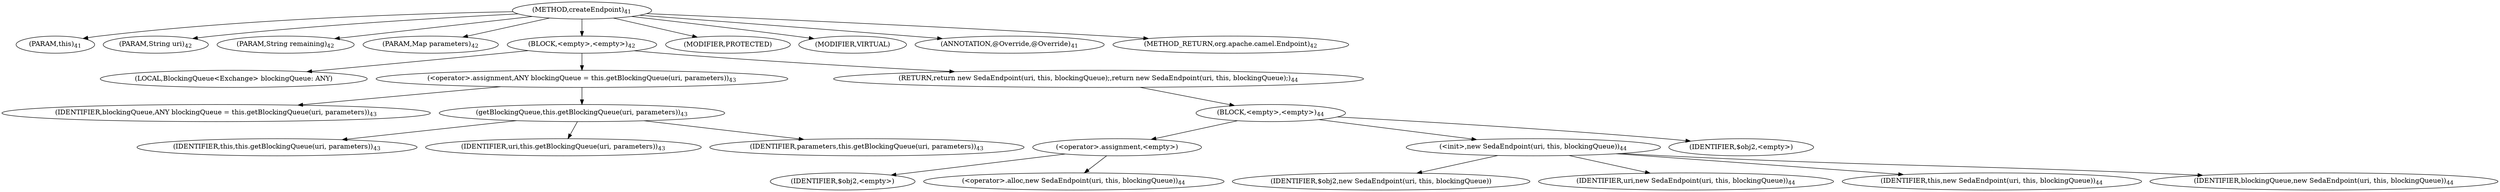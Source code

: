 digraph "createEndpoint" {  
"23" [label = <(METHOD,createEndpoint)<SUB>41</SUB>> ]
"8" [label = <(PARAM,this)<SUB>41</SUB>> ]
"24" [label = <(PARAM,String uri)<SUB>42</SUB>> ]
"25" [label = <(PARAM,String remaining)<SUB>42</SUB>> ]
"26" [label = <(PARAM,Map parameters)<SUB>42</SUB>> ]
"27" [label = <(BLOCK,&lt;empty&gt;,&lt;empty&gt;)<SUB>42</SUB>> ]
"28" [label = <(LOCAL,BlockingQueue&lt;Exchange&gt; blockingQueue: ANY)> ]
"29" [label = <(&lt;operator&gt;.assignment,ANY blockingQueue = this.getBlockingQueue(uri, parameters))<SUB>43</SUB>> ]
"30" [label = <(IDENTIFIER,blockingQueue,ANY blockingQueue = this.getBlockingQueue(uri, parameters))<SUB>43</SUB>> ]
"31" [label = <(getBlockingQueue,this.getBlockingQueue(uri, parameters))<SUB>43</SUB>> ]
"7" [label = <(IDENTIFIER,this,this.getBlockingQueue(uri, parameters))<SUB>43</SUB>> ]
"32" [label = <(IDENTIFIER,uri,this.getBlockingQueue(uri, parameters))<SUB>43</SUB>> ]
"33" [label = <(IDENTIFIER,parameters,this.getBlockingQueue(uri, parameters))<SUB>43</SUB>> ]
"34" [label = <(RETURN,return new SedaEndpoint(uri, this, blockingQueue);,return new SedaEndpoint(uri, this, blockingQueue);)<SUB>44</SUB>> ]
"35" [label = <(BLOCK,&lt;empty&gt;,&lt;empty&gt;)<SUB>44</SUB>> ]
"36" [label = <(&lt;operator&gt;.assignment,&lt;empty&gt;)> ]
"37" [label = <(IDENTIFIER,$obj2,&lt;empty&gt;)> ]
"38" [label = <(&lt;operator&gt;.alloc,new SedaEndpoint(uri, this, blockingQueue))<SUB>44</SUB>> ]
"39" [label = <(&lt;init&gt;,new SedaEndpoint(uri, this, blockingQueue))<SUB>44</SUB>> ]
"40" [label = <(IDENTIFIER,$obj2,new SedaEndpoint(uri, this, blockingQueue))> ]
"41" [label = <(IDENTIFIER,uri,new SedaEndpoint(uri, this, blockingQueue))<SUB>44</SUB>> ]
"9" [label = <(IDENTIFIER,this,new SedaEndpoint(uri, this, blockingQueue))<SUB>44</SUB>> ]
"42" [label = <(IDENTIFIER,blockingQueue,new SedaEndpoint(uri, this, blockingQueue))<SUB>44</SUB>> ]
"43" [label = <(IDENTIFIER,$obj2,&lt;empty&gt;)> ]
"44" [label = <(MODIFIER,PROTECTED)> ]
"45" [label = <(MODIFIER,VIRTUAL)> ]
"46" [label = <(ANNOTATION,@Override,@Override)<SUB>41</SUB>> ]
"47" [label = <(METHOD_RETURN,org.apache.camel.Endpoint)<SUB>42</SUB>> ]
  "23" -> "8" 
  "23" -> "24" 
  "23" -> "25" 
  "23" -> "26" 
  "23" -> "27" 
  "23" -> "44" 
  "23" -> "45" 
  "23" -> "46" 
  "23" -> "47" 
  "27" -> "28" 
  "27" -> "29" 
  "27" -> "34" 
  "29" -> "30" 
  "29" -> "31" 
  "31" -> "7" 
  "31" -> "32" 
  "31" -> "33" 
  "34" -> "35" 
  "35" -> "36" 
  "35" -> "39" 
  "35" -> "43" 
  "36" -> "37" 
  "36" -> "38" 
  "39" -> "40" 
  "39" -> "41" 
  "39" -> "9" 
  "39" -> "42" 
}

